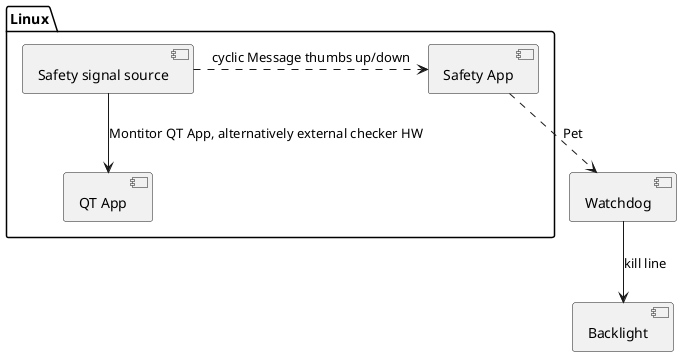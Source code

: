 @startuml
[Watchdog]
package "Linux"{
[Safety signal source] --> [QT App] : Montitor QT App, alternatively external checker HW   
[Safety signal source] .> [Safety App] : cyclic Message thumbs up/down
[Safety App] ..>[Watchdog] : Pet
}
[Watchdog] --> [Backlight] : kill line
@enduml